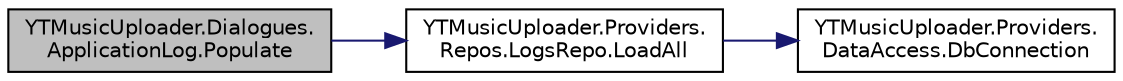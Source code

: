 digraph "YTMusicUploader.Dialogues.ApplicationLog.Populate"
{
 // LATEX_PDF_SIZE
  edge [fontname="Helvetica",fontsize="10",labelfontname="Helvetica",labelfontsize="10"];
  node [fontname="Helvetica",fontsize="10",shape=record];
  rankdir="LR";
  Node1 [label="YTMusicUploader.Dialogues.\lApplicationLog.Populate",height=0.2,width=0.4,color="black", fillcolor="grey75", style="filled", fontcolor="black",tooltip="Populates the DataGridView control with data."];
  Node1 -> Node2 [color="midnightblue",fontsize="10",style="solid",fontname="Helvetica"];
  Node2 [label="YTMusicUploader.Providers.\lRepos.LogsRepo.LoadAll",height=0.2,width=0.4,color="black", fillcolor="white", style="filled",URL="$df/d6a/class_y_t_music_uploader_1_1_providers_1_1_repos_1_1_logs_repo.html#a29ef174ab2247fad12d438943965208a",tooltip="Loads all logs from the databse"];
  Node2 -> Node3 [color="midnightblue",fontsize="10",style="solid",fontname="Helvetica"];
  Node3 [label="YTMusicUploader.Providers.\lDataAccess.DbConnection",height=0.2,width=0.4,color="black", fillcolor="white", style="filled",URL="$d7/d1f/class_y_t_music_uploader_1_1_providers_1_1_data_access.html#ac9ee0f646d725d0ccebc213c38d4b996",tooltip="Create an SQLite connection to the database file in the users AppData path"];
}
